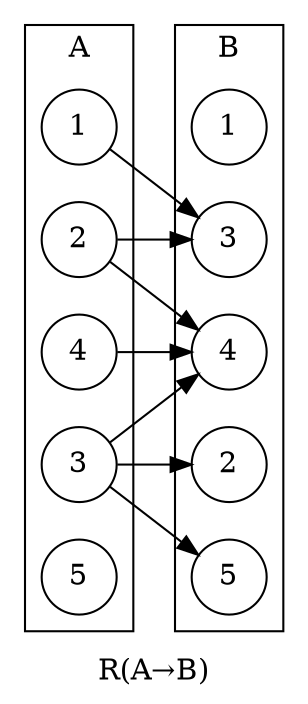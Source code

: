 digraph graph_01 {
	node [shape=plaintext]
	 label="R(A→B)"
	 rankdir=LR;
	subgraph cluster_dom {
		node [shape=circle]
		 label="A"
		1
		2
		3
		4
		5
	}
	subgraph cluster_rng {
		node [shape=circle]
		 label="B"
		"1R" [label=1]
		"2R" [label=2]
		"3R" [label=3]
		"4R" [label=4]
		"5R" [label=5]
	}
	4 -> "4R"
	2 -> "3R"
	2 -> "4R"
	3 -> "4R"
	3 -> "2R"
	1 -> "3R"
	3 -> "5R"
}
